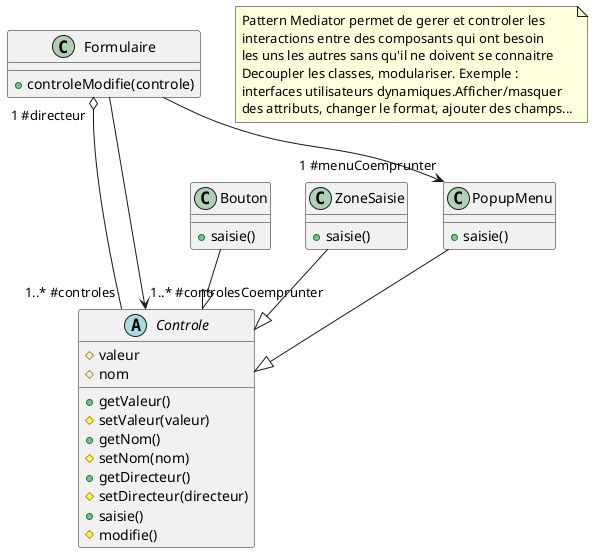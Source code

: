 @startuml
note "Pattern Mediator permet de gerer et controler les\ninteractions entre des composants qui ont besoin\nles uns les autres sans qu'il ne doivent se connaitre\nDecoupler les classes, modulariser. Exemple :\ninterfaces utilisateurs dynamiques.Afficher/masquer\ndes attributs, changer le format, ajouter des champs..." as N0
together {
class PopupMenu
class ZoneSaisie
class Bouton
}
class Formulaire{
+controleModifie(controle)
}
abstract class Controle{
#valeur
#nom
+getValeur()
#setValeur(valeur)
+getNom()
#setNom(nom)
+getDirecteur()
#setDirecteur(directeur)
+saisie()
#modifie()
}
class PopupMenu{
+saisie()
}
class ZoneSaisie{
+saisie()
}
class Bouton{
+saisie()
}
Formulaire "1 #directeur" o-- "1..* #controles" Controle
Formulaire --> "1..* #controlesCoemprunter" Controle
PopupMenu --|> Controle
ZoneSaisie --|> Controle
Bouton --|> Controle
Formulaire --> "1 #menuCoemprunter" PopupMenu
Formulaire -[hidden]> Controle
@enduml